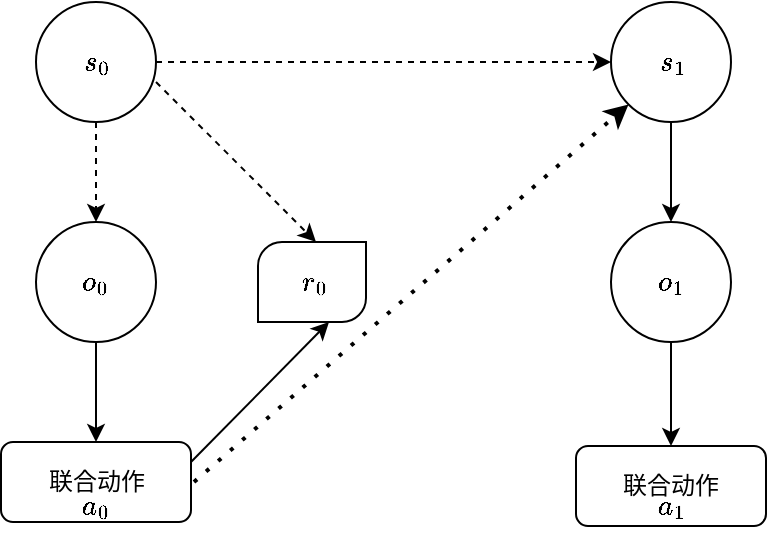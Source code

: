 <mxfile version="17.0.0" type="github">
  <diagram id="hWz_SNzUBFFIVMkBRD-k" name="Page-1">
    <mxGraphModel dx="981" dy="526" grid="1" gridSize="10" guides="1" tooltips="1" connect="1" arrows="1" fold="1" page="1" pageScale="1" pageWidth="827" pageHeight="1169" math="1" shadow="0">
      <root>
        <mxCell id="0" />
        <mxCell id="1" parent="0" />
        <mxCell id="NXF07AQHCv1ULebbsSob-1" value="联合动作&lt;br&gt;" style="rounded=1;whiteSpace=wrap;html=1;" vertex="1" parent="1">
          <mxGeometry x="152.5" y="390" width="95" height="40" as="geometry" />
        </mxCell>
        <mxCell id="NXF07AQHCv1ULebbsSob-5" value="" style="edgeStyle=orthogonalEdgeStyle;rounded=0;orthogonalLoop=1;jettySize=auto;html=1;dashed=1;" edge="1" parent="1" source="NXF07AQHCv1ULebbsSob-2" target="NXF07AQHCv1ULebbsSob-4">
          <mxGeometry relative="1" as="geometry" />
        </mxCell>
        <mxCell id="NXF07AQHCv1ULebbsSob-19" value="" style="edgeStyle=orthogonalEdgeStyle;rounded=0;orthogonalLoop=1;jettySize=auto;html=1;dashed=1;entryX=0;entryY=0.5;entryDx=0;entryDy=0;" edge="1" parent="1" source="NXF07AQHCv1ULebbsSob-2" target="NXF07AQHCv1ULebbsSob-10">
          <mxGeometry relative="1" as="geometry">
            <mxPoint x="300" y="200.0" as="targetPoint" />
          </mxGeometry>
        </mxCell>
        <mxCell id="NXF07AQHCv1ULebbsSob-2" value="$$s_{0}$$" style="ellipse;whiteSpace=wrap;html=1;aspect=fixed;" vertex="1" parent="1">
          <mxGeometry x="170" y="170" width="60" height="60" as="geometry" />
        </mxCell>
        <mxCell id="NXF07AQHCv1ULebbsSob-6" value="" style="edgeStyle=orthogonalEdgeStyle;rounded=0;orthogonalLoop=1;jettySize=auto;html=1;" edge="1" parent="1" source="NXF07AQHCv1ULebbsSob-4" target="NXF07AQHCv1ULebbsSob-1">
          <mxGeometry relative="1" as="geometry" />
        </mxCell>
        <mxCell id="NXF07AQHCv1ULebbsSob-4" value="$$o_{0}$$" style="ellipse;whiteSpace=wrap;html=1;aspect=fixed;" vertex="1" parent="1">
          <mxGeometry x="170" y="280" width="60" height="60" as="geometry" />
        </mxCell>
        <mxCell id="NXF07AQHCv1ULebbsSob-7" value="&lt;span&gt;$$a_{0}$$&lt;/span&gt;" style="text;html=1;strokeColor=none;fillColor=none;align=center;verticalAlign=middle;whiteSpace=wrap;rounded=0;" vertex="1" parent="1">
          <mxGeometry x="170" y="407" width="60" height="30" as="geometry" />
        </mxCell>
        <mxCell id="NXF07AQHCv1ULebbsSob-8" value="联合动作&lt;br&gt;" style="rounded=1;whiteSpace=wrap;html=1;" vertex="1" parent="1">
          <mxGeometry x="440" y="392" width="95" height="40" as="geometry" />
        </mxCell>
        <mxCell id="NXF07AQHCv1ULebbsSob-9" value="" style="edgeStyle=orthogonalEdgeStyle;rounded=0;orthogonalLoop=1;jettySize=auto;html=1;" edge="1" parent="1" source="NXF07AQHCv1ULebbsSob-10" target="NXF07AQHCv1ULebbsSob-12">
          <mxGeometry relative="1" as="geometry" />
        </mxCell>
        <mxCell id="NXF07AQHCv1ULebbsSob-10" value="$$s_{1}$$" style="ellipse;whiteSpace=wrap;html=1;aspect=fixed;" vertex="1" parent="1">
          <mxGeometry x="457.5" y="170" width="60" height="60" as="geometry" />
        </mxCell>
        <mxCell id="NXF07AQHCv1ULebbsSob-11" value="" style="edgeStyle=orthogonalEdgeStyle;rounded=0;orthogonalLoop=1;jettySize=auto;html=1;" edge="1" parent="1" source="NXF07AQHCv1ULebbsSob-12" target="NXF07AQHCv1ULebbsSob-8">
          <mxGeometry relative="1" as="geometry" />
        </mxCell>
        <mxCell id="NXF07AQHCv1ULebbsSob-12" value="$$o_{1}$$" style="ellipse;whiteSpace=wrap;html=1;aspect=fixed;" vertex="1" parent="1">
          <mxGeometry x="457.5" y="280" width="60" height="60" as="geometry" />
        </mxCell>
        <mxCell id="NXF07AQHCv1ULebbsSob-13" value="&lt;span&gt;$$a_{1}$$&lt;/span&gt;" style="text;html=1;strokeColor=none;fillColor=none;align=center;verticalAlign=middle;whiteSpace=wrap;rounded=0;" vertex="1" parent="1">
          <mxGeometry x="457.5" y="407" width="60" height="30" as="geometry" />
        </mxCell>
        <mxCell id="NXF07AQHCv1ULebbsSob-14" value="" style="endArrow=classic;html=1;rounded=0;dashed=1;" edge="1" parent="1">
          <mxGeometry width="50" height="50" relative="1" as="geometry">
            <mxPoint x="230" y="210" as="sourcePoint" />
            <mxPoint x="310" y="290" as="targetPoint" />
          </mxGeometry>
        </mxCell>
        <mxCell id="NXF07AQHCv1ULebbsSob-15" value="" style="verticalLabelPosition=bottom;verticalAlign=top;html=1;shape=mxgraph.basic.diag_round_rect;dx=6;" vertex="1" parent="1">
          <mxGeometry x="281" y="290" width="54" height="40" as="geometry" />
        </mxCell>
        <mxCell id="NXF07AQHCv1ULebbsSob-16" value="&lt;span&gt;$$r_{0}$$&lt;/span&gt;" style="text;html=1;strokeColor=none;fillColor=none;align=center;verticalAlign=middle;whiteSpace=wrap;rounded=0;" vertex="1" parent="1">
          <mxGeometry x="279" y="295" width="60" height="30" as="geometry" />
        </mxCell>
        <mxCell id="NXF07AQHCv1ULebbsSob-17" value="" style="endArrow=classic;html=1;rounded=0;" edge="1" parent="1">
          <mxGeometry width="50" height="50" relative="1" as="geometry">
            <mxPoint x="247.5" y="400" as="sourcePoint" />
            <mxPoint x="316.5" y="330" as="targetPoint" />
          </mxGeometry>
        </mxCell>
        <mxCell id="NXF07AQHCv1ULebbsSob-20" value="" style="endArrow=classic;dashed=1;html=1;dashPattern=1 3;strokeWidth=2;rounded=0;endFill=1;entryX=0;entryY=1;entryDx=0;entryDy=0;" edge="1" parent="1" target="NXF07AQHCv1ULebbsSob-10">
          <mxGeometry width="50" height="50" relative="1" as="geometry">
            <mxPoint x="249" y="410" as="sourcePoint" />
            <mxPoint x="490" y="220" as="targetPoint" />
          </mxGeometry>
        </mxCell>
      </root>
    </mxGraphModel>
  </diagram>
</mxfile>
